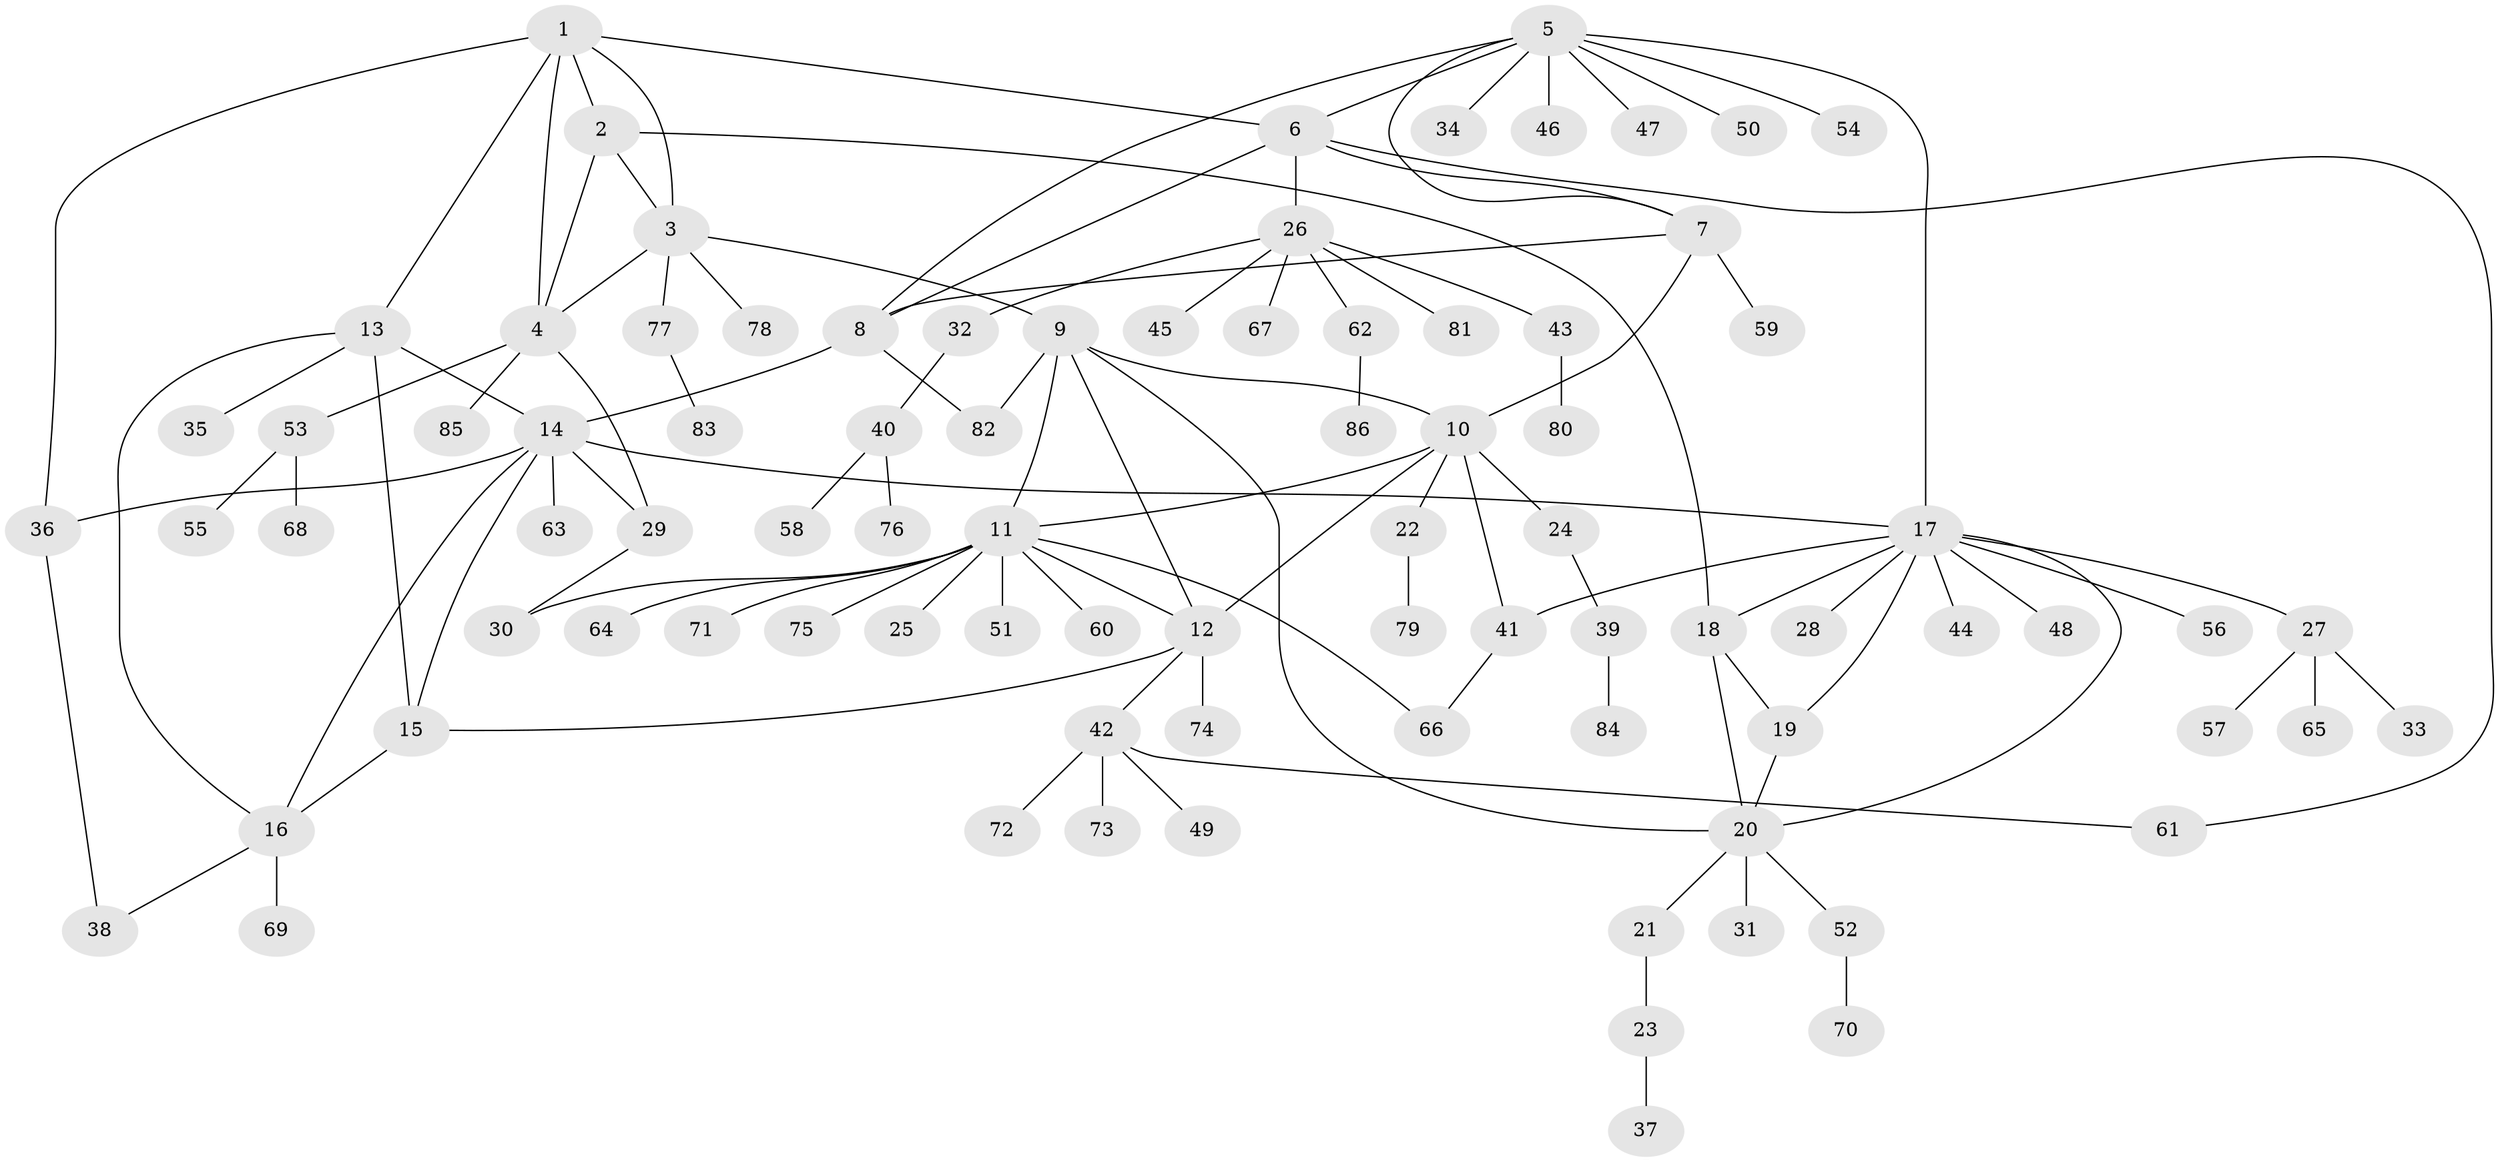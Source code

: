 // coarse degree distribution, {8: 0.030303030303030304, 3: 0.07575757575757576, 10: 0.030303030303030304, 7: 0.015151515151515152, 13: 0.015151515151515152, 5: 0.030303030303030304, 6: 0.015151515151515152, 4: 0.030303030303030304, 11: 0.015151515151515152, 2: 0.19696969696969696, 1: 0.5454545454545454}
// Generated by graph-tools (version 1.1) at 2025/42/03/06/25 10:42:13]
// undirected, 86 vertices, 114 edges
graph export_dot {
graph [start="1"]
  node [color=gray90,style=filled];
  1;
  2;
  3;
  4;
  5;
  6;
  7;
  8;
  9;
  10;
  11;
  12;
  13;
  14;
  15;
  16;
  17;
  18;
  19;
  20;
  21;
  22;
  23;
  24;
  25;
  26;
  27;
  28;
  29;
  30;
  31;
  32;
  33;
  34;
  35;
  36;
  37;
  38;
  39;
  40;
  41;
  42;
  43;
  44;
  45;
  46;
  47;
  48;
  49;
  50;
  51;
  52;
  53;
  54;
  55;
  56;
  57;
  58;
  59;
  60;
  61;
  62;
  63;
  64;
  65;
  66;
  67;
  68;
  69;
  70;
  71;
  72;
  73;
  74;
  75;
  76;
  77;
  78;
  79;
  80;
  81;
  82;
  83;
  84;
  85;
  86;
  1 -- 2;
  1 -- 3;
  1 -- 4;
  1 -- 6;
  1 -- 13;
  1 -- 36;
  2 -- 3;
  2 -- 4;
  2 -- 18;
  3 -- 4;
  3 -- 9;
  3 -- 77;
  3 -- 78;
  4 -- 29;
  4 -- 53;
  4 -- 85;
  5 -- 6;
  5 -- 7;
  5 -- 8;
  5 -- 17;
  5 -- 34;
  5 -- 46;
  5 -- 47;
  5 -- 50;
  5 -- 54;
  6 -- 7;
  6 -- 8;
  6 -- 26;
  6 -- 61;
  7 -- 8;
  7 -- 10;
  7 -- 59;
  8 -- 14;
  8 -- 82;
  9 -- 10;
  9 -- 11;
  9 -- 12;
  9 -- 20;
  9 -- 82;
  10 -- 11;
  10 -- 12;
  10 -- 22;
  10 -- 24;
  10 -- 41;
  11 -- 12;
  11 -- 25;
  11 -- 30;
  11 -- 51;
  11 -- 60;
  11 -- 64;
  11 -- 66;
  11 -- 71;
  11 -- 75;
  12 -- 15;
  12 -- 42;
  12 -- 74;
  13 -- 14;
  13 -- 15;
  13 -- 16;
  13 -- 35;
  14 -- 15;
  14 -- 16;
  14 -- 17;
  14 -- 29;
  14 -- 36;
  14 -- 63;
  15 -- 16;
  16 -- 38;
  16 -- 69;
  17 -- 18;
  17 -- 19;
  17 -- 20;
  17 -- 27;
  17 -- 28;
  17 -- 41;
  17 -- 44;
  17 -- 48;
  17 -- 56;
  18 -- 19;
  18 -- 20;
  19 -- 20;
  20 -- 21;
  20 -- 31;
  20 -- 52;
  21 -- 23;
  22 -- 79;
  23 -- 37;
  24 -- 39;
  26 -- 32;
  26 -- 43;
  26 -- 45;
  26 -- 62;
  26 -- 67;
  26 -- 81;
  27 -- 33;
  27 -- 57;
  27 -- 65;
  29 -- 30;
  32 -- 40;
  36 -- 38;
  39 -- 84;
  40 -- 58;
  40 -- 76;
  41 -- 66;
  42 -- 49;
  42 -- 61;
  42 -- 72;
  42 -- 73;
  43 -- 80;
  52 -- 70;
  53 -- 55;
  53 -- 68;
  62 -- 86;
  77 -- 83;
}
